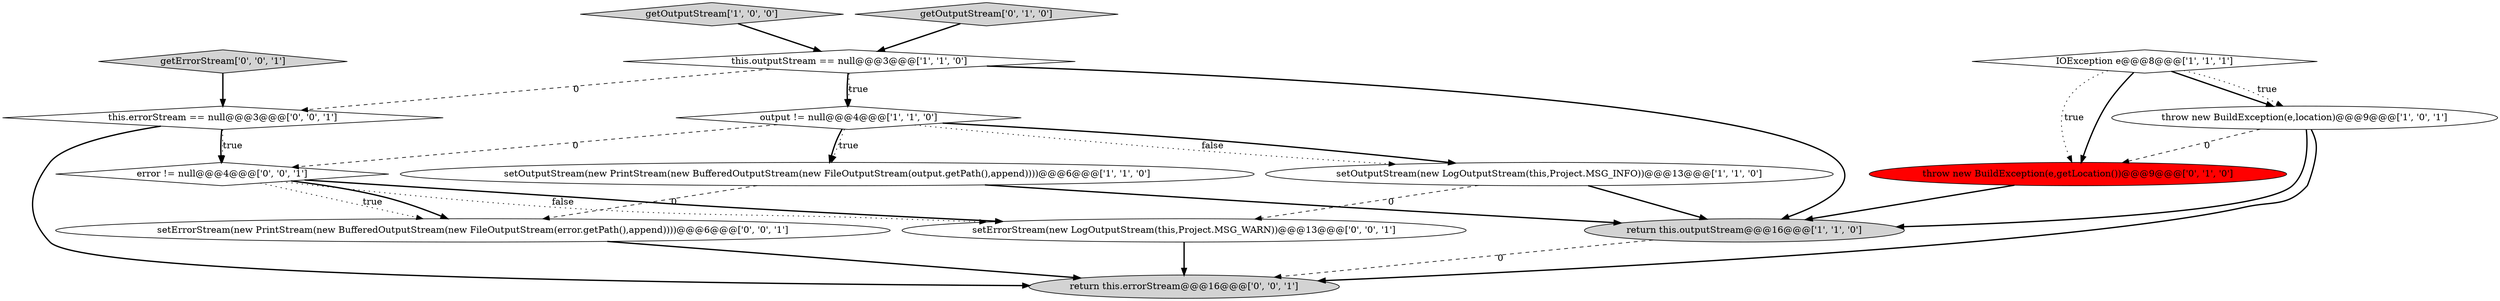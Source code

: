 digraph {
10 [style = filled, label = "error != null@@@4@@@['0', '0', '1']", fillcolor = white, shape = diamond image = "AAA0AAABBB3BBB"];
6 [style = filled, label = "IOException e@@@8@@@['1', '1', '1']", fillcolor = white, shape = diamond image = "AAA0AAABBB1BBB"];
15 [style = filled, label = "this.errorStream == null@@@3@@@['0', '0', '1']", fillcolor = white, shape = diamond image = "AAA0AAABBB3BBB"];
7 [style = filled, label = "this.outputStream == null@@@3@@@['1', '1', '0']", fillcolor = white, shape = diamond image = "AAA0AAABBB1BBB"];
2 [style = filled, label = "setOutputStream(new LogOutputStream(this,Project.MSG_INFO))@@@13@@@['1', '1', '0']", fillcolor = white, shape = ellipse image = "AAA0AAABBB1BBB"];
4 [style = filled, label = "setOutputStream(new PrintStream(new BufferedOutputStream(new FileOutputStream(output.getPath(),append))))@@@6@@@['1', '1', '0']", fillcolor = white, shape = ellipse image = "AAA0AAABBB1BBB"];
11 [style = filled, label = "setErrorStream(new PrintStream(new BufferedOutputStream(new FileOutputStream(error.getPath(),append))))@@@6@@@['0', '0', '1']", fillcolor = white, shape = ellipse image = "AAA0AAABBB3BBB"];
3 [style = filled, label = "throw new BuildException(e,location)@@@9@@@['1', '0', '1']", fillcolor = white, shape = ellipse image = "AAA0AAABBB1BBB"];
0 [style = filled, label = "return this.outputStream@@@16@@@['1', '1', '0']", fillcolor = lightgray, shape = ellipse image = "AAA0AAABBB1BBB"];
5 [style = filled, label = "output != null@@@4@@@['1', '1', '0']", fillcolor = white, shape = diamond image = "AAA0AAABBB1BBB"];
8 [style = filled, label = "throw new BuildException(e,getLocation())@@@9@@@['0', '1', '0']", fillcolor = red, shape = ellipse image = "AAA1AAABBB2BBB"];
1 [style = filled, label = "getOutputStream['1', '0', '0']", fillcolor = lightgray, shape = diamond image = "AAA0AAABBB1BBB"];
14 [style = filled, label = "return this.errorStream@@@16@@@['0', '0', '1']", fillcolor = lightgray, shape = ellipse image = "AAA0AAABBB3BBB"];
13 [style = filled, label = "setErrorStream(new LogOutputStream(this,Project.MSG_WARN))@@@13@@@['0', '0', '1']", fillcolor = white, shape = ellipse image = "AAA0AAABBB3BBB"];
12 [style = filled, label = "getErrorStream['0', '0', '1']", fillcolor = lightgray, shape = diamond image = "AAA0AAABBB3BBB"];
9 [style = filled, label = "getOutputStream['0', '1', '0']", fillcolor = lightgray, shape = diamond image = "AAA0AAABBB2BBB"];
6->3 [style = bold, label=""];
15->10 [style = bold, label=""];
15->14 [style = bold, label=""];
11->14 [style = bold, label=""];
3->14 [style = bold, label=""];
12->15 [style = bold, label=""];
15->10 [style = dotted, label="true"];
7->0 [style = bold, label=""];
9->7 [style = bold, label=""];
1->7 [style = bold, label=""];
3->0 [style = bold, label=""];
5->4 [style = dotted, label="true"];
4->0 [style = bold, label=""];
7->5 [style = dotted, label="true"];
8->0 [style = bold, label=""];
5->2 [style = dotted, label="false"];
0->14 [style = dashed, label="0"];
5->2 [style = bold, label=""];
7->5 [style = bold, label=""];
2->0 [style = bold, label=""];
10->13 [style = bold, label=""];
5->10 [style = dashed, label="0"];
10->11 [style = dotted, label="true"];
6->8 [style = dotted, label="true"];
2->13 [style = dashed, label="0"];
5->4 [style = bold, label=""];
6->8 [style = bold, label=""];
10->13 [style = dotted, label="false"];
7->15 [style = dashed, label="0"];
3->8 [style = dashed, label="0"];
4->11 [style = dashed, label="0"];
6->3 [style = dotted, label="true"];
13->14 [style = bold, label=""];
10->11 [style = bold, label=""];
}
